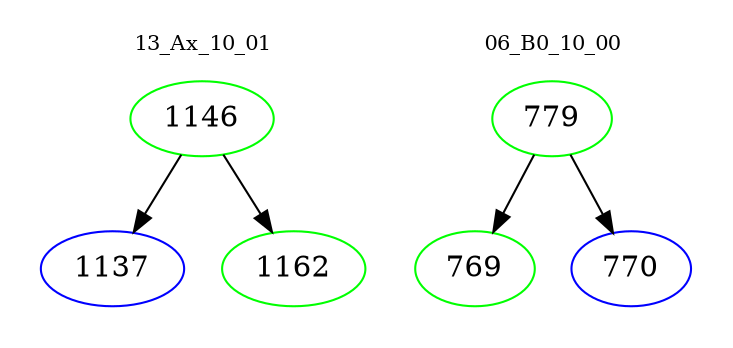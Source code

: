 digraph{
subgraph cluster_0 {
color = white
label = "13_Ax_10_01";
fontsize=10;
T0_1146 [label="1146", color="green"]
T0_1146 -> T0_1137 [color="black"]
T0_1137 [label="1137", color="blue"]
T0_1146 -> T0_1162 [color="black"]
T0_1162 [label="1162", color="green"]
}
subgraph cluster_1 {
color = white
label = "06_B0_10_00";
fontsize=10;
T1_779 [label="779", color="green"]
T1_779 -> T1_769 [color="black"]
T1_769 [label="769", color="green"]
T1_779 -> T1_770 [color="black"]
T1_770 [label="770", color="blue"]
}
}
